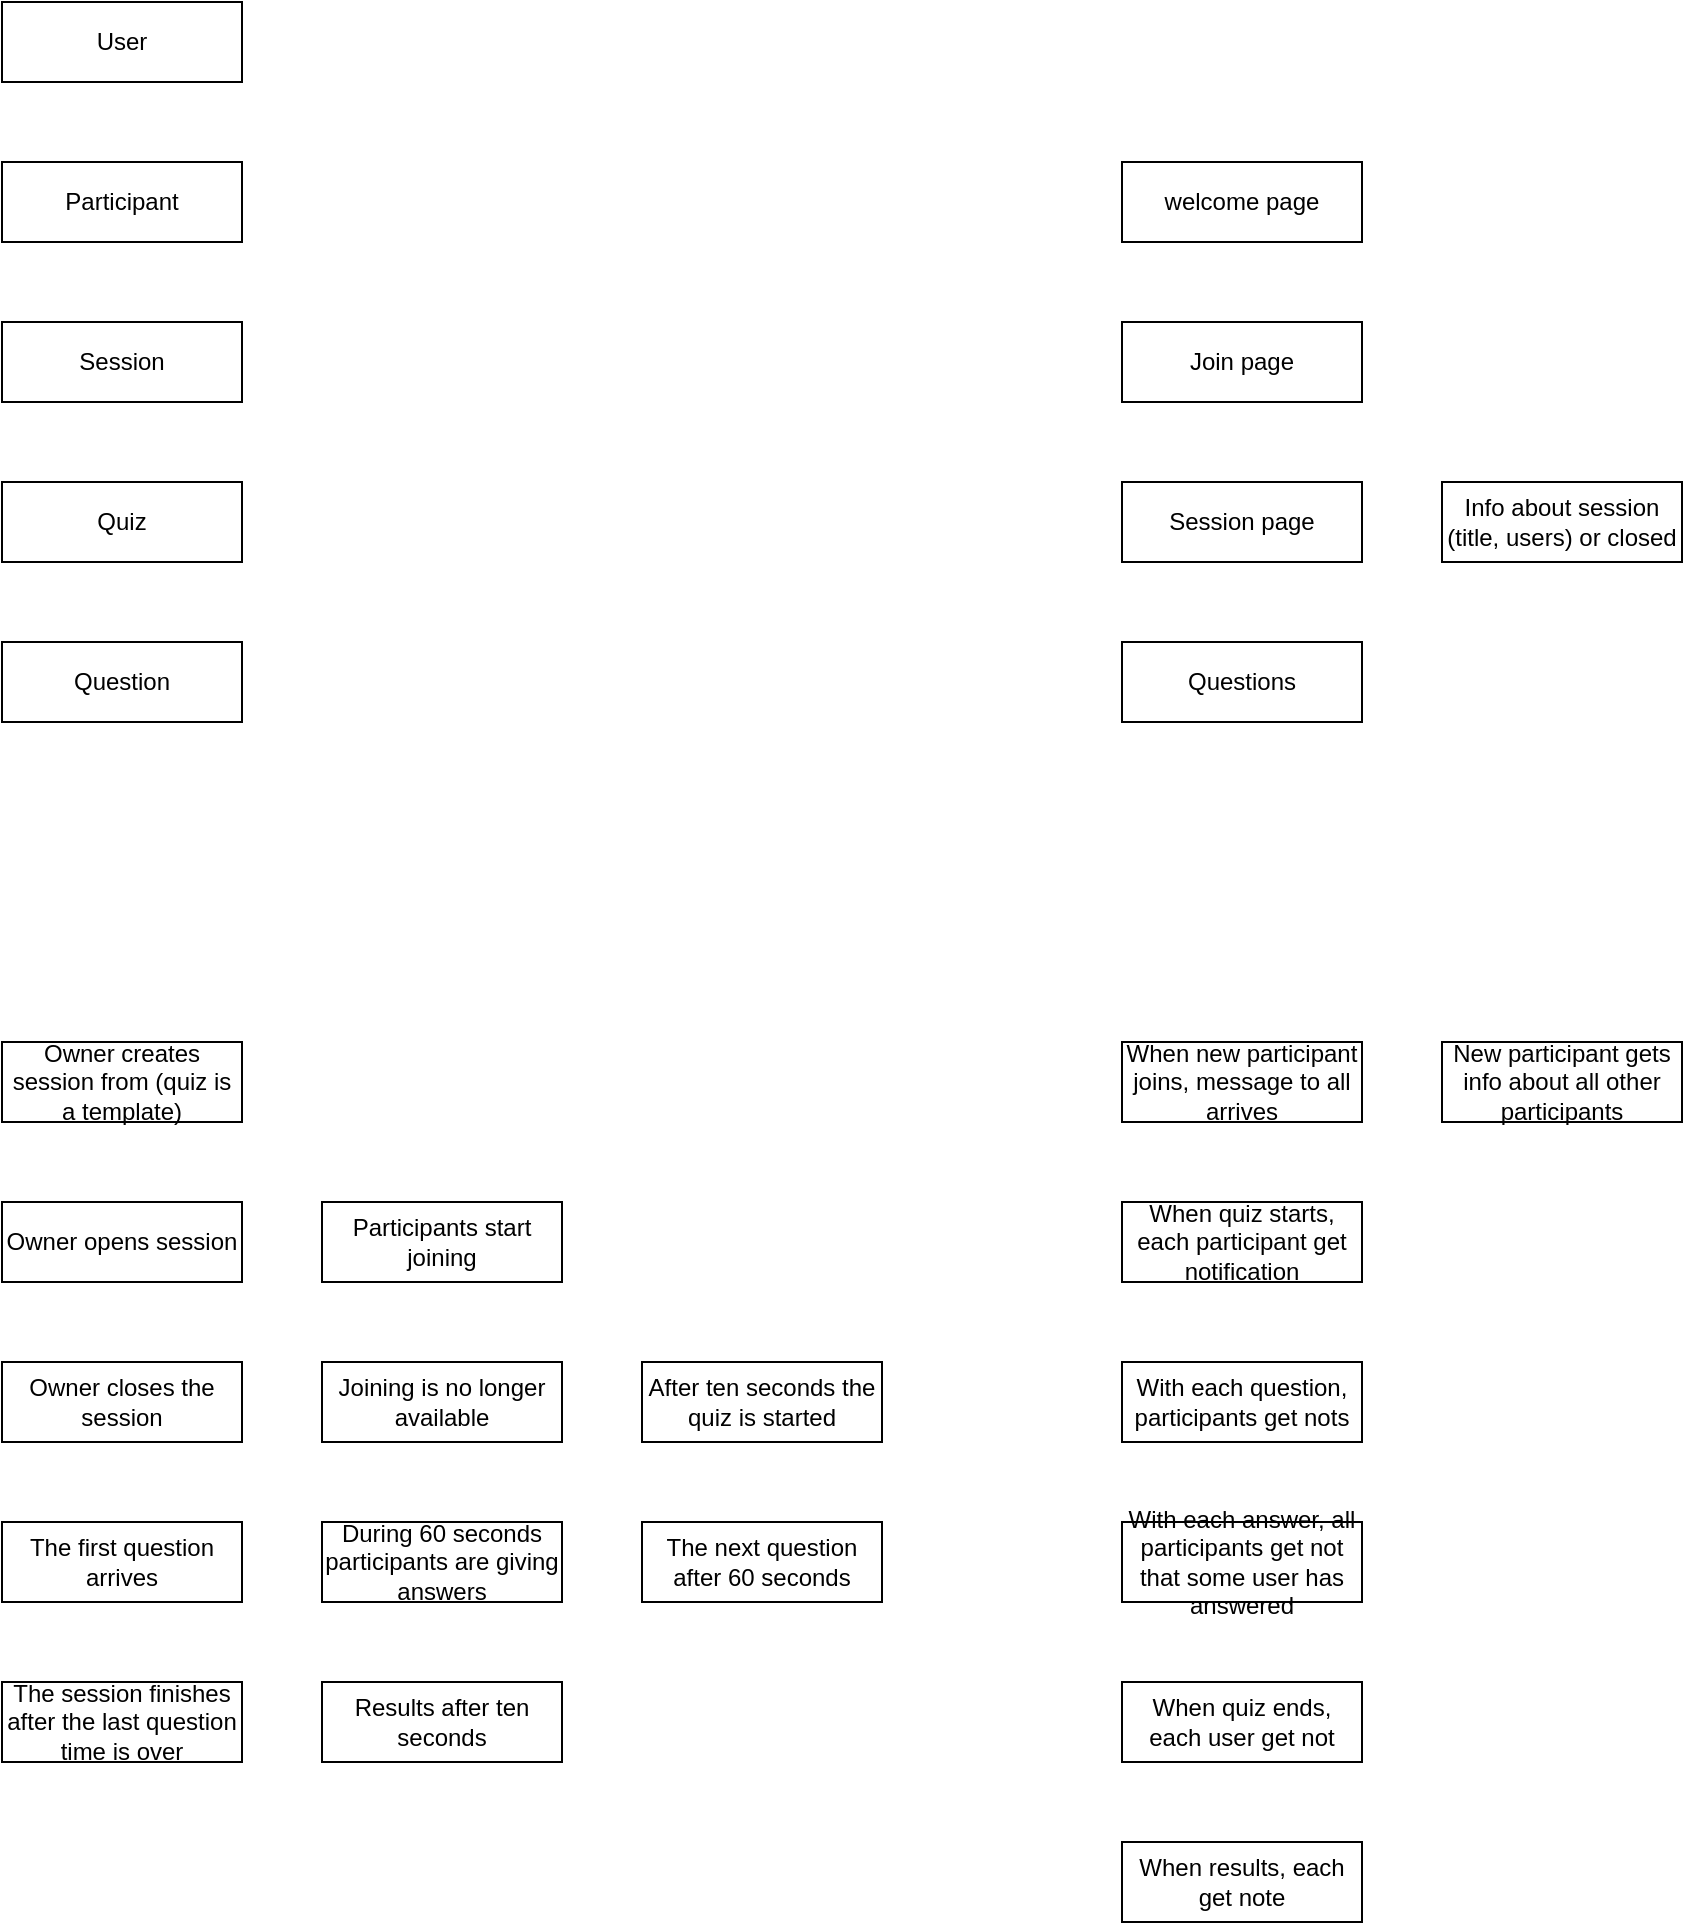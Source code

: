<mxfile version="22.1.16" type="github">
  <diagram name="Сторінка-1" id="UQyCPQ0WXRGii27kY1zW">
    <mxGraphModel dx="1050" dy="565" grid="1" gridSize="10" guides="1" tooltips="1" connect="1" arrows="1" fold="1" page="1" pageScale="1" pageWidth="827" pageHeight="1169" math="0" shadow="0">
      <root>
        <mxCell id="0" />
        <mxCell id="1" parent="0" />
        <mxCell id="qK-i7sMC9WLvDjUvS6Ne-1" value="User" style="rounded=0;whiteSpace=wrap;html=1;" parent="1" vertex="1">
          <mxGeometry x="120" y="80" width="120" height="40" as="geometry" />
        </mxCell>
        <mxCell id="qK-i7sMC9WLvDjUvS6Ne-2" value="Participant" style="rounded=0;whiteSpace=wrap;html=1;" parent="1" vertex="1">
          <mxGeometry x="120" y="160" width="120" height="40" as="geometry" />
        </mxCell>
        <mxCell id="qK-i7sMC9WLvDjUvS6Ne-3" value="Session" style="rounded=0;whiteSpace=wrap;html=1;" parent="1" vertex="1">
          <mxGeometry x="120" y="240" width="120" height="40" as="geometry" />
        </mxCell>
        <mxCell id="qK-i7sMC9WLvDjUvS6Ne-4" value="Quiz" style="rounded=0;whiteSpace=wrap;html=1;" parent="1" vertex="1">
          <mxGeometry x="120" y="320" width="120" height="40" as="geometry" />
        </mxCell>
        <mxCell id="qK-i7sMC9WLvDjUvS6Ne-5" value="Question" style="rounded=0;whiteSpace=wrap;html=1;" parent="1" vertex="1">
          <mxGeometry x="120" y="400" width="120" height="40" as="geometry" />
        </mxCell>
        <mxCell id="w1dg4HhJAgTUTLTOxDZu-1" value="Owner creates session from (quiz is a template)" style="rounded=0;whiteSpace=wrap;html=1;" vertex="1" parent="1">
          <mxGeometry x="120" y="600" width="120" height="40" as="geometry" />
        </mxCell>
        <mxCell id="w1dg4HhJAgTUTLTOxDZu-2" value="Owner opens session" style="rounded=0;whiteSpace=wrap;html=1;" vertex="1" parent="1">
          <mxGeometry x="120" y="680" width="120" height="40" as="geometry" />
        </mxCell>
        <mxCell id="w1dg4HhJAgTUTLTOxDZu-3" value="Participants start joining" style="rounded=0;whiteSpace=wrap;html=1;" vertex="1" parent="1">
          <mxGeometry x="280" y="680" width="120" height="40" as="geometry" />
        </mxCell>
        <mxCell id="w1dg4HhJAgTUTLTOxDZu-4" value="Owner closes the session" style="rounded=0;whiteSpace=wrap;html=1;" vertex="1" parent="1">
          <mxGeometry x="120" y="760" width="120" height="40" as="geometry" />
        </mxCell>
        <mxCell id="w1dg4HhJAgTUTLTOxDZu-5" value="Joining is no longer available" style="rounded=0;whiteSpace=wrap;html=1;" vertex="1" parent="1">
          <mxGeometry x="280" y="760" width="120" height="40" as="geometry" />
        </mxCell>
        <mxCell id="w1dg4HhJAgTUTLTOxDZu-6" value="After ten seconds the quiz is started" style="rounded=0;whiteSpace=wrap;html=1;" vertex="1" parent="1">
          <mxGeometry x="440" y="760" width="120" height="40" as="geometry" />
        </mxCell>
        <mxCell id="w1dg4HhJAgTUTLTOxDZu-7" value="The first question arrives" style="rounded=0;whiteSpace=wrap;html=1;" vertex="1" parent="1">
          <mxGeometry x="120" y="840" width="120" height="40" as="geometry" />
        </mxCell>
        <mxCell id="w1dg4HhJAgTUTLTOxDZu-8" value="During 60 seconds participants are giving answers" style="rounded=0;whiteSpace=wrap;html=1;" vertex="1" parent="1">
          <mxGeometry x="280" y="840" width="120" height="40" as="geometry" />
        </mxCell>
        <mxCell id="w1dg4HhJAgTUTLTOxDZu-9" value="The next question after 60 seconds" style="rounded=0;whiteSpace=wrap;html=1;" vertex="1" parent="1">
          <mxGeometry x="440" y="840" width="120" height="40" as="geometry" />
        </mxCell>
        <mxCell id="w1dg4HhJAgTUTLTOxDZu-11" value="The session finishes after the last question time is over" style="rounded=0;whiteSpace=wrap;html=1;" vertex="1" parent="1">
          <mxGeometry x="120" y="920" width="120" height="40" as="geometry" />
        </mxCell>
        <mxCell id="w1dg4HhJAgTUTLTOxDZu-12" value="Results after ten seconds" style="rounded=0;whiteSpace=wrap;html=1;" vertex="1" parent="1">
          <mxGeometry x="280" y="920" width="120" height="40" as="geometry" />
        </mxCell>
        <mxCell id="w1dg4HhJAgTUTLTOxDZu-13" value="When new participant joins, message to all arrives" style="rounded=0;whiteSpace=wrap;html=1;" vertex="1" parent="1">
          <mxGeometry x="680" y="600" width="120" height="40" as="geometry" />
        </mxCell>
        <mxCell id="w1dg4HhJAgTUTLTOxDZu-14" value="New participant gets info about all other participants" style="rounded=0;whiteSpace=wrap;html=1;" vertex="1" parent="1">
          <mxGeometry x="840" y="600" width="120" height="40" as="geometry" />
        </mxCell>
        <mxCell id="w1dg4HhJAgTUTLTOxDZu-15" value="When quiz starts, each participant get notification" style="rounded=0;whiteSpace=wrap;html=1;" vertex="1" parent="1">
          <mxGeometry x="680" y="680" width="120" height="40" as="geometry" />
        </mxCell>
        <mxCell id="w1dg4HhJAgTUTLTOxDZu-16" value="With each question, participants get nots" style="rounded=0;whiteSpace=wrap;html=1;" vertex="1" parent="1">
          <mxGeometry x="680" y="760" width="120" height="40" as="geometry" />
        </mxCell>
        <mxCell id="w1dg4HhJAgTUTLTOxDZu-17" value="With each answer, all participants get not that some user has answered" style="rounded=0;whiteSpace=wrap;html=1;" vertex="1" parent="1">
          <mxGeometry x="680" y="840" width="120" height="40" as="geometry" />
        </mxCell>
        <mxCell id="w1dg4HhJAgTUTLTOxDZu-18" value="When quiz ends, each user get not" style="rounded=0;whiteSpace=wrap;html=1;" vertex="1" parent="1">
          <mxGeometry x="680" y="920" width="120" height="40" as="geometry" />
        </mxCell>
        <mxCell id="w1dg4HhJAgTUTLTOxDZu-19" value="When results, each get note" style="rounded=0;whiteSpace=wrap;html=1;" vertex="1" parent="1">
          <mxGeometry x="680" y="1000" width="120" height="40" as="geometry" />
        </mxCell>
        <mxCell id="w1dg4HhJAgTUTLTOxDZu-20" value="welcome page" style="rounded=0;whiteSpace=wrap;html=1;" vertex="1" parent="1">
          <mxGeometry x="680" y="160" width="120" height="40" as="geometry" />
        </mxCell>
        <mxCell id="w1dg4HhJAgTUTLTOxDZu-21" value="Join page" style="rounded=0;whiteSpace=wrap;html=1;" vertex="1" parent="1">
          <mxGeometry x="680" y="240" width="120" height="40" as="geometry" />
        </mxCell>
        <mxCell id="w1dg4HhJAgTUTLTOxDZu-22" value="Session page" style="rounded=0;whiteSpace=wrap;html=1;" vertex="1" parent="1">
          <mxGeometry x="680" y="320" width="120" height="40" as="geometry" />
        </mxCell>
        <mxCell id="w1dg4HhJAgTUTLTOxDZu-23" value="Info about session (title, users) or closed" style="rounded=0;whiteSpace=wrap;html=1;" vertex="1" parent="1">
          <mxGeometry x="840" y="320" width="120" height="40" as="geometry" />
        </mxCell>
        <mxCell id="w1dg4HhJAgTUTLTOxDZu-24" value="Questions" style="rounded=0;whiteSpace=wrap;html=1;" vertex="1" parent="1">
          <mxGeometry x="680" y="400" width="120" height="40" as="geometry" />
        </mxCell>
      </root>
    </mxGraphModel>
  </diagram>
</mxfile>
